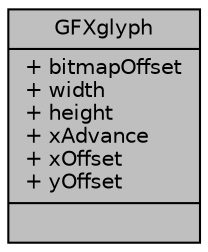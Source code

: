 digraph "GFXglyph"
{
 // INTERACTIVE_SVG=YES
 // LATEX_PDF_SIZE
  edge [fontname="Helvetica",fontsize="10",labelfontname="Helvetica",labelfontsize="10"];
  node [fontname="Helvetica",fontsize="10",shape=record];
  Node1 [label="{GFXglyph\n|+ bitmapOffset\l+ width\l+ height\l+ xAdvance\l+ xOffset\l+ yOffset\l|}",height=0.2,width=0.4,color="black", fillcolor="grey75", style="filled", fontcolor="black",tooltip="Font data stored PER GLYPH."];
}

